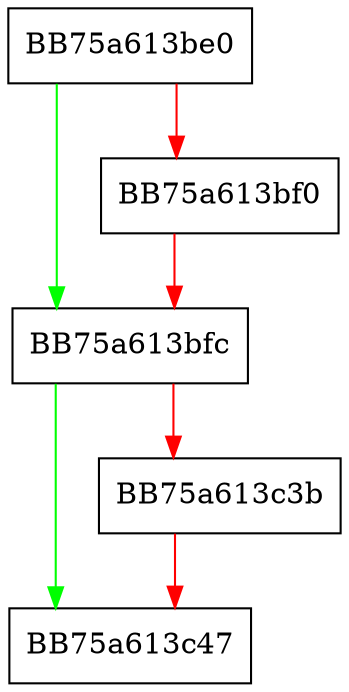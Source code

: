 digraph pushNScript_end {
  node [shape="box"];
  graph [splines=ortho];
  BB75a613be0 -> BB75a613bfc [color="green"];
  BB75a613be0 -> BB75a613bf0 [color="red"];
  BB75a613bf0 -> BB75a613bfc [color="red"];
  BB75a613bfc -> BB75a613c47 [color="green"];
  BB75a613bfc -> BB75a613c3b [color="red"];
  BB75a613c3b -> BB75a613c47 [color="red"];
}